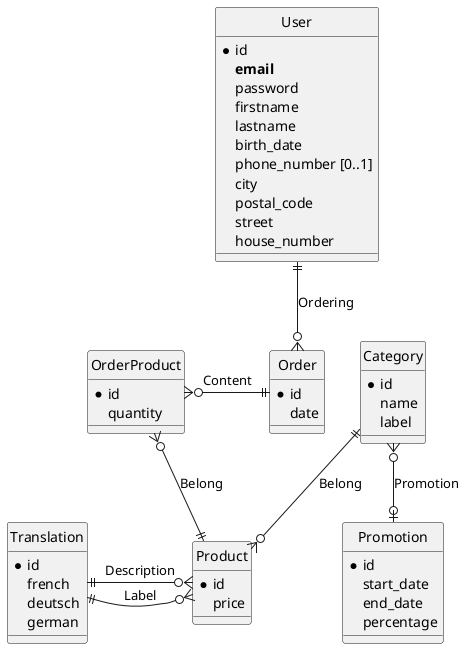 @startuml
hide circle

entity User {
    * id
    **email**
    password
    firstname
    lastname
    birth_date
    phone_number [0..1]
    city
    postal_code
    street
    house_number
}

entity Category {
    * id
    name
    label
}

entity Product  {
    * id
    price
}

entity Order {
    *id
    date
}

entity OrderProduct {
    *id
    quantity
}

entity Translation {
    * id
    french
    deutsch
    german
}

entity Promotion {
    *id
    start_date
    end_date
    percentage
}

Order ||-left-o{ OrderProduct : Content
User ||--o{ Order : Ordering
Category ||--o{ Product : Belong
OrderProduct }o--|| Product : Belong

Category }o--o| Promotion : Promotion

Product }o-left-|| Translation : Label
Product }o--|| Translation : Description
@enduml